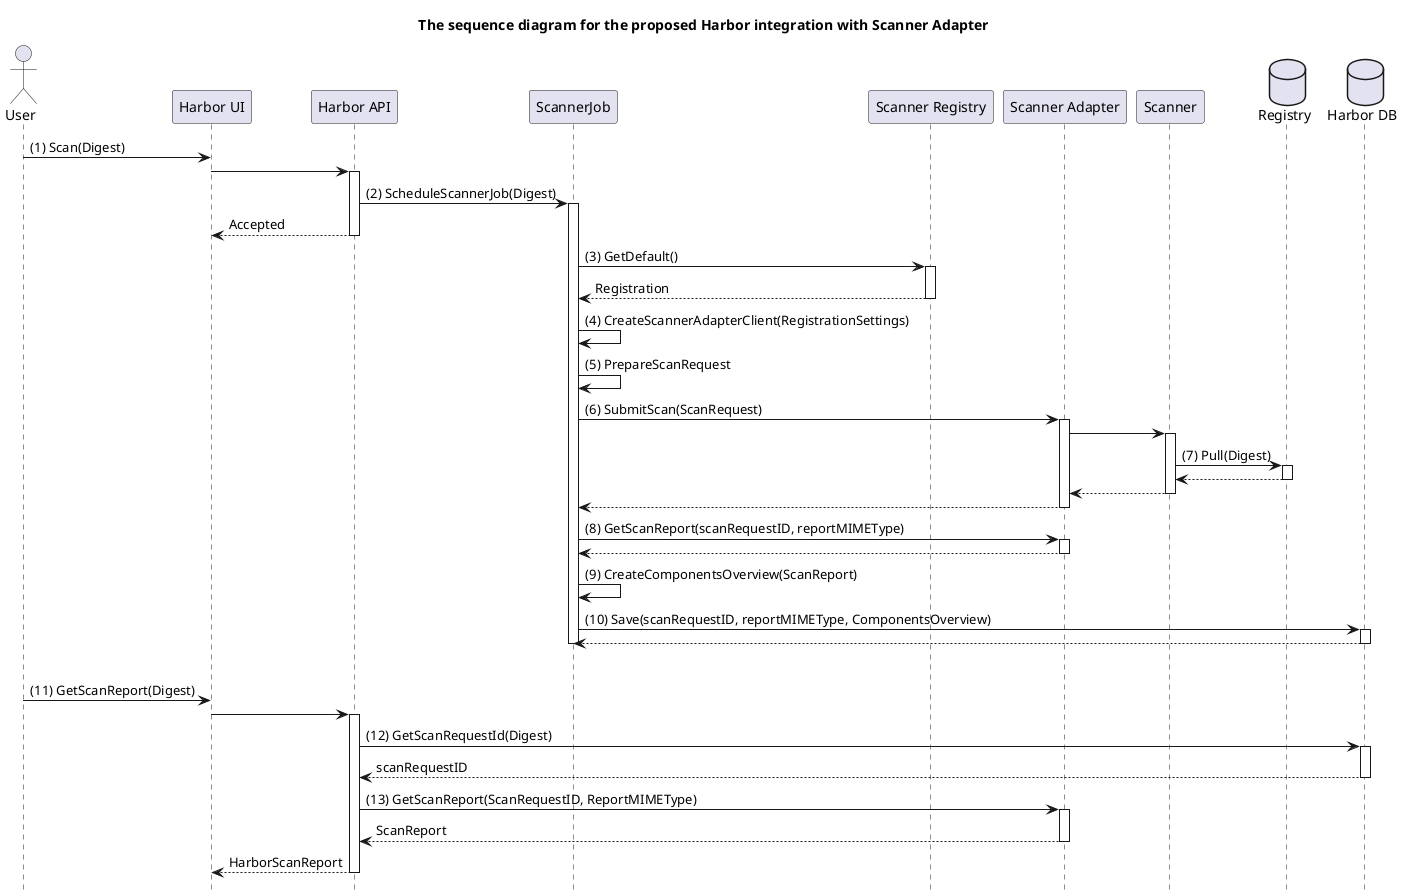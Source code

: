 @startuml

title The sequence diagram for the proposed Harbor integration with Scanner Adapter
hide footbox
skinparam handwritten false

actor "User"
participant "Harbor UI"
participant "Harbor API"
participant "ScannerJob"
participant "Scanner Registry"
participant "Scanner Adapter"
participant "Scanner"

database "Registry"
database "Harbor DB"

User -> "Harbor UI" : (1) Scan(Digest)
"Harbor UI" -> "Harbor API"
activate "Harbor API"
"Harbor API" -> "ScannerJob" : (2) ScheduleScannerJob(Digest)
activate "ScannerJob"
"Harbor API" --> "Harbor UI" : Accepted
deactivate "Harbor API"

"ScannerJob" -> "Scanner Registry" : (3) GetDefault()
activate "Scanner Registry"
"Scanner Registry" --> "ScannerJob" : Registration
deactivate "Scanner Registry"

"ScannerJob" -> "ScannerJob" : (4) CreateScannerAdapterClient(RegistrationSettings)
"ScannerJob" -> "ScannerJob" : (5) PrepareScanRequest

"ScannerJob" -> "Scanner Adapter" : (6) SubmitScan(ScanRequest)
activate "Scanner Adapter"

"Scanner Adapter" -> "Scanner"
activate "Scanner"
"Scanner" -> "Registry" : (7) Pull(Digest)
activate "Registry"
"Registry" --> "Scanner"
deactivate "Registry"
"Scanner" --> "Scanner Adapter"
deactivate "Scanner"
"Scanner Adapter" --> "ScannerJob"
deactivate "Scanner Adapter"

"ScannerJob" -> "Scanner Adapter" : (8) GetScanReport(scanRequestID, reportMIMEType)
activate "Scanner Adapter"
"Scanner Adapter" --> "ScannerJob"
deactivate "Scanner Adapter"

"ScannerJob" -> "ScannerJob" : (9) CreateComponentsOverview(ScanReport)
"ScannerJob" -> "Harbor DB" : (10) Save(scanRequestID, reportMIMEType, ComponentsOverview)
activate "Harbor DB"
"Harbor DB" --> "ScannerJob"
deactivate "Harbor DB"
deactivate "ScannerJob"

|||

"User" -> "Harbor UI" : (11) GetScanReport(Digest)
"Harbor UI" -> "Harbor API"
activate "Harbor API"
"Harbor API" -> "Harbor DB" : (12) GetScanRequestId(Digest)
activate "Harbor DB"
"Harbor DB" --> "Harbor API" : scanRequestID
deactivate "Harbor DB"
"Harbor API" -> "Scanner Adapter" : (13) GetScanReport(ScanRequestID, ReportMIMEType)
activate "Scanner Adapter"
"Scanner Adapter" --> "Harbor API" : ScanReport
deactivate "Scanner Adapter"
"Harbor API" --> "Harbor UI" : HarborScanReport
deactivate "Harbor API"
@enduml
